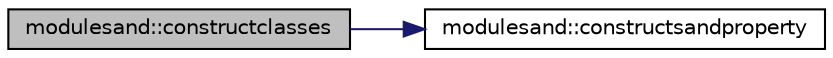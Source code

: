 digraph "modulesand::constructclasses"
{
 // LATEX_PDF_SIZE
  edge [fontname="Helvetica",fontsize="10",labelfontname="Helvetica",labelfontsize="10"];
  node [fontname="Helvetica",fontsize="10",shape=record];
  rankdir="LR";
  Node1 [label="modulesand::constructclasses",height=0.2,width=0.4,color="black", fillcolor="grey75", style="filled", fontcolor="black",tooltip=" "];
  Node1 -> Node2 [color="midnightblue",fontsize="10",style="solid"];
  Node2 [label="modulesand::constructsandproperty",height=0.2,width=0.4,color="black", fillcolor="white", style="filled",URL="$namespacemodulesand.html#aafbbd9d9051904d6918751317595fb3d",tooltip=" "];
}

